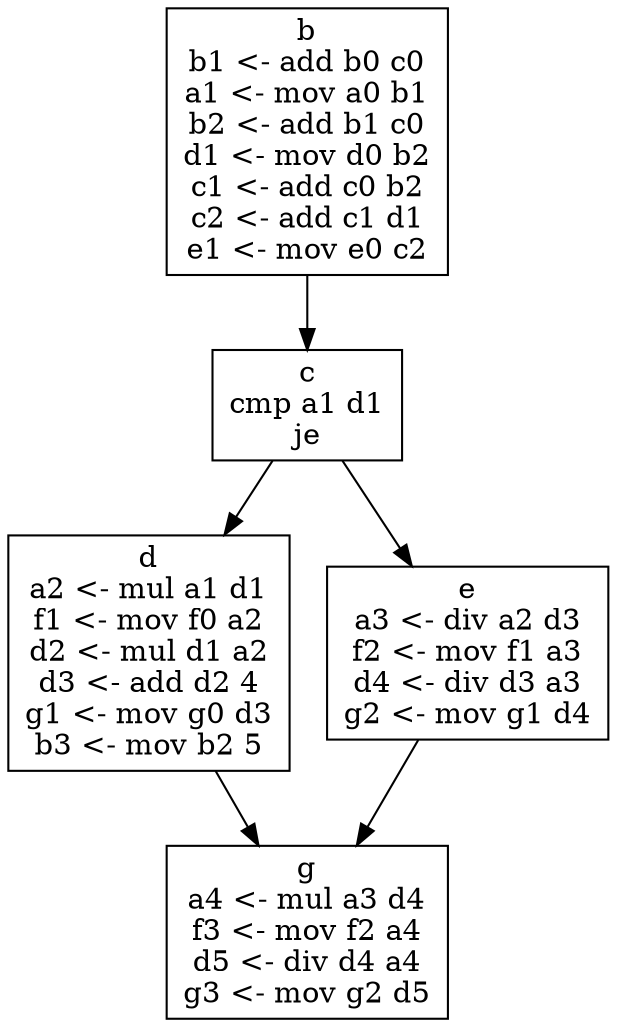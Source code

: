 digraph CFG {
b [label= "b
b1 <- add b0 c0
a1 <- mov a0 b1
b2 <- add b1 c0
d1 <- mov d0 b2
c1 <- add c0 b2
c2 <- add c1 d1
e1 <- mov e0 c2
", shape=box]
b -> c
c [label= "c
cmp a1 d1
je
", shape=box]
c -> d
c -> e
d [label= "d
a2 <- mul a1 d1
f1 <- mov f0 a2
d2 <- mul d1 a2
d3 <- add d2 4
g1 <- mov g0 d3
b3 <- mov b2 5
", shape=box]
d -> g
e [label= "e
a3 <- div a2 d3
f2 <- mov f1 a3
d4 <- div d3 a3
g2 <- mov g1 d4
", shape=box]
e -> g
g [label= "g
a4 <- mul a3 d4
f3 <- mov f2 a4
d5 <- div d4 a4
g3 <- mov g2 d5
", shape=box]
}
